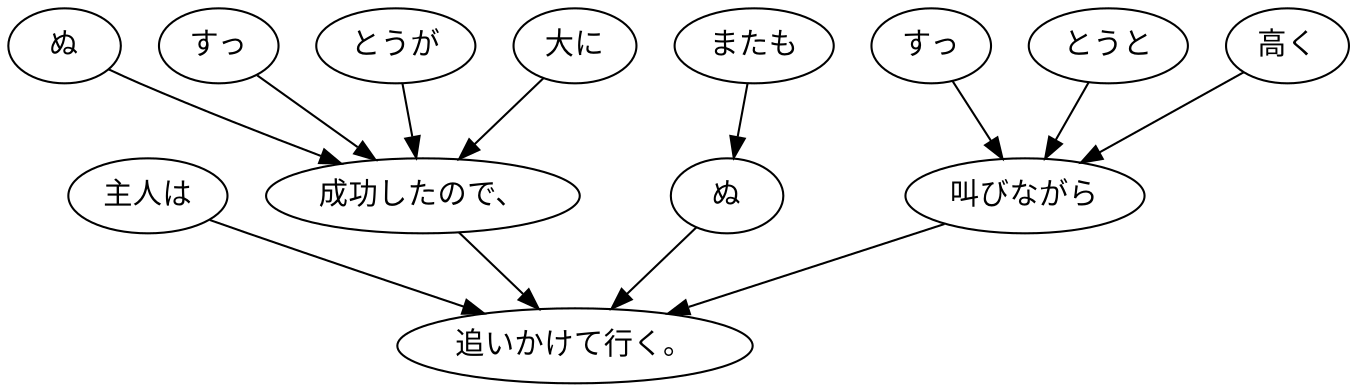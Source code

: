digraph graph4970 {
	node0 [label="主人は"];
	node1 [label="ぬ"];
	node2 [label="すっ"];
	node3 [label="とうが"];
	node4 [label="大に"];
	node5 [label="成功したので、"];
	node6 [label="またも"];
	node7 [label="ぬ"];
	node8 [label="すっ"];
	node9 [label="とうと"];
	node10 [label="高く"];
	node11 [label="叫びながら"];
	node12 [label="追いかけて行く。"];
	node0 -> node12;
	node1 -> node5;
	node2 -> node5;
	node3 -> node5;
	node4 -> node5;
	node5 -> node12;
	node6 -> node7;
	node7 -> node12;
	node8 -> node11;
	node9 -> node11;
	node10 -> node11;
	node11 -> node12;
}
